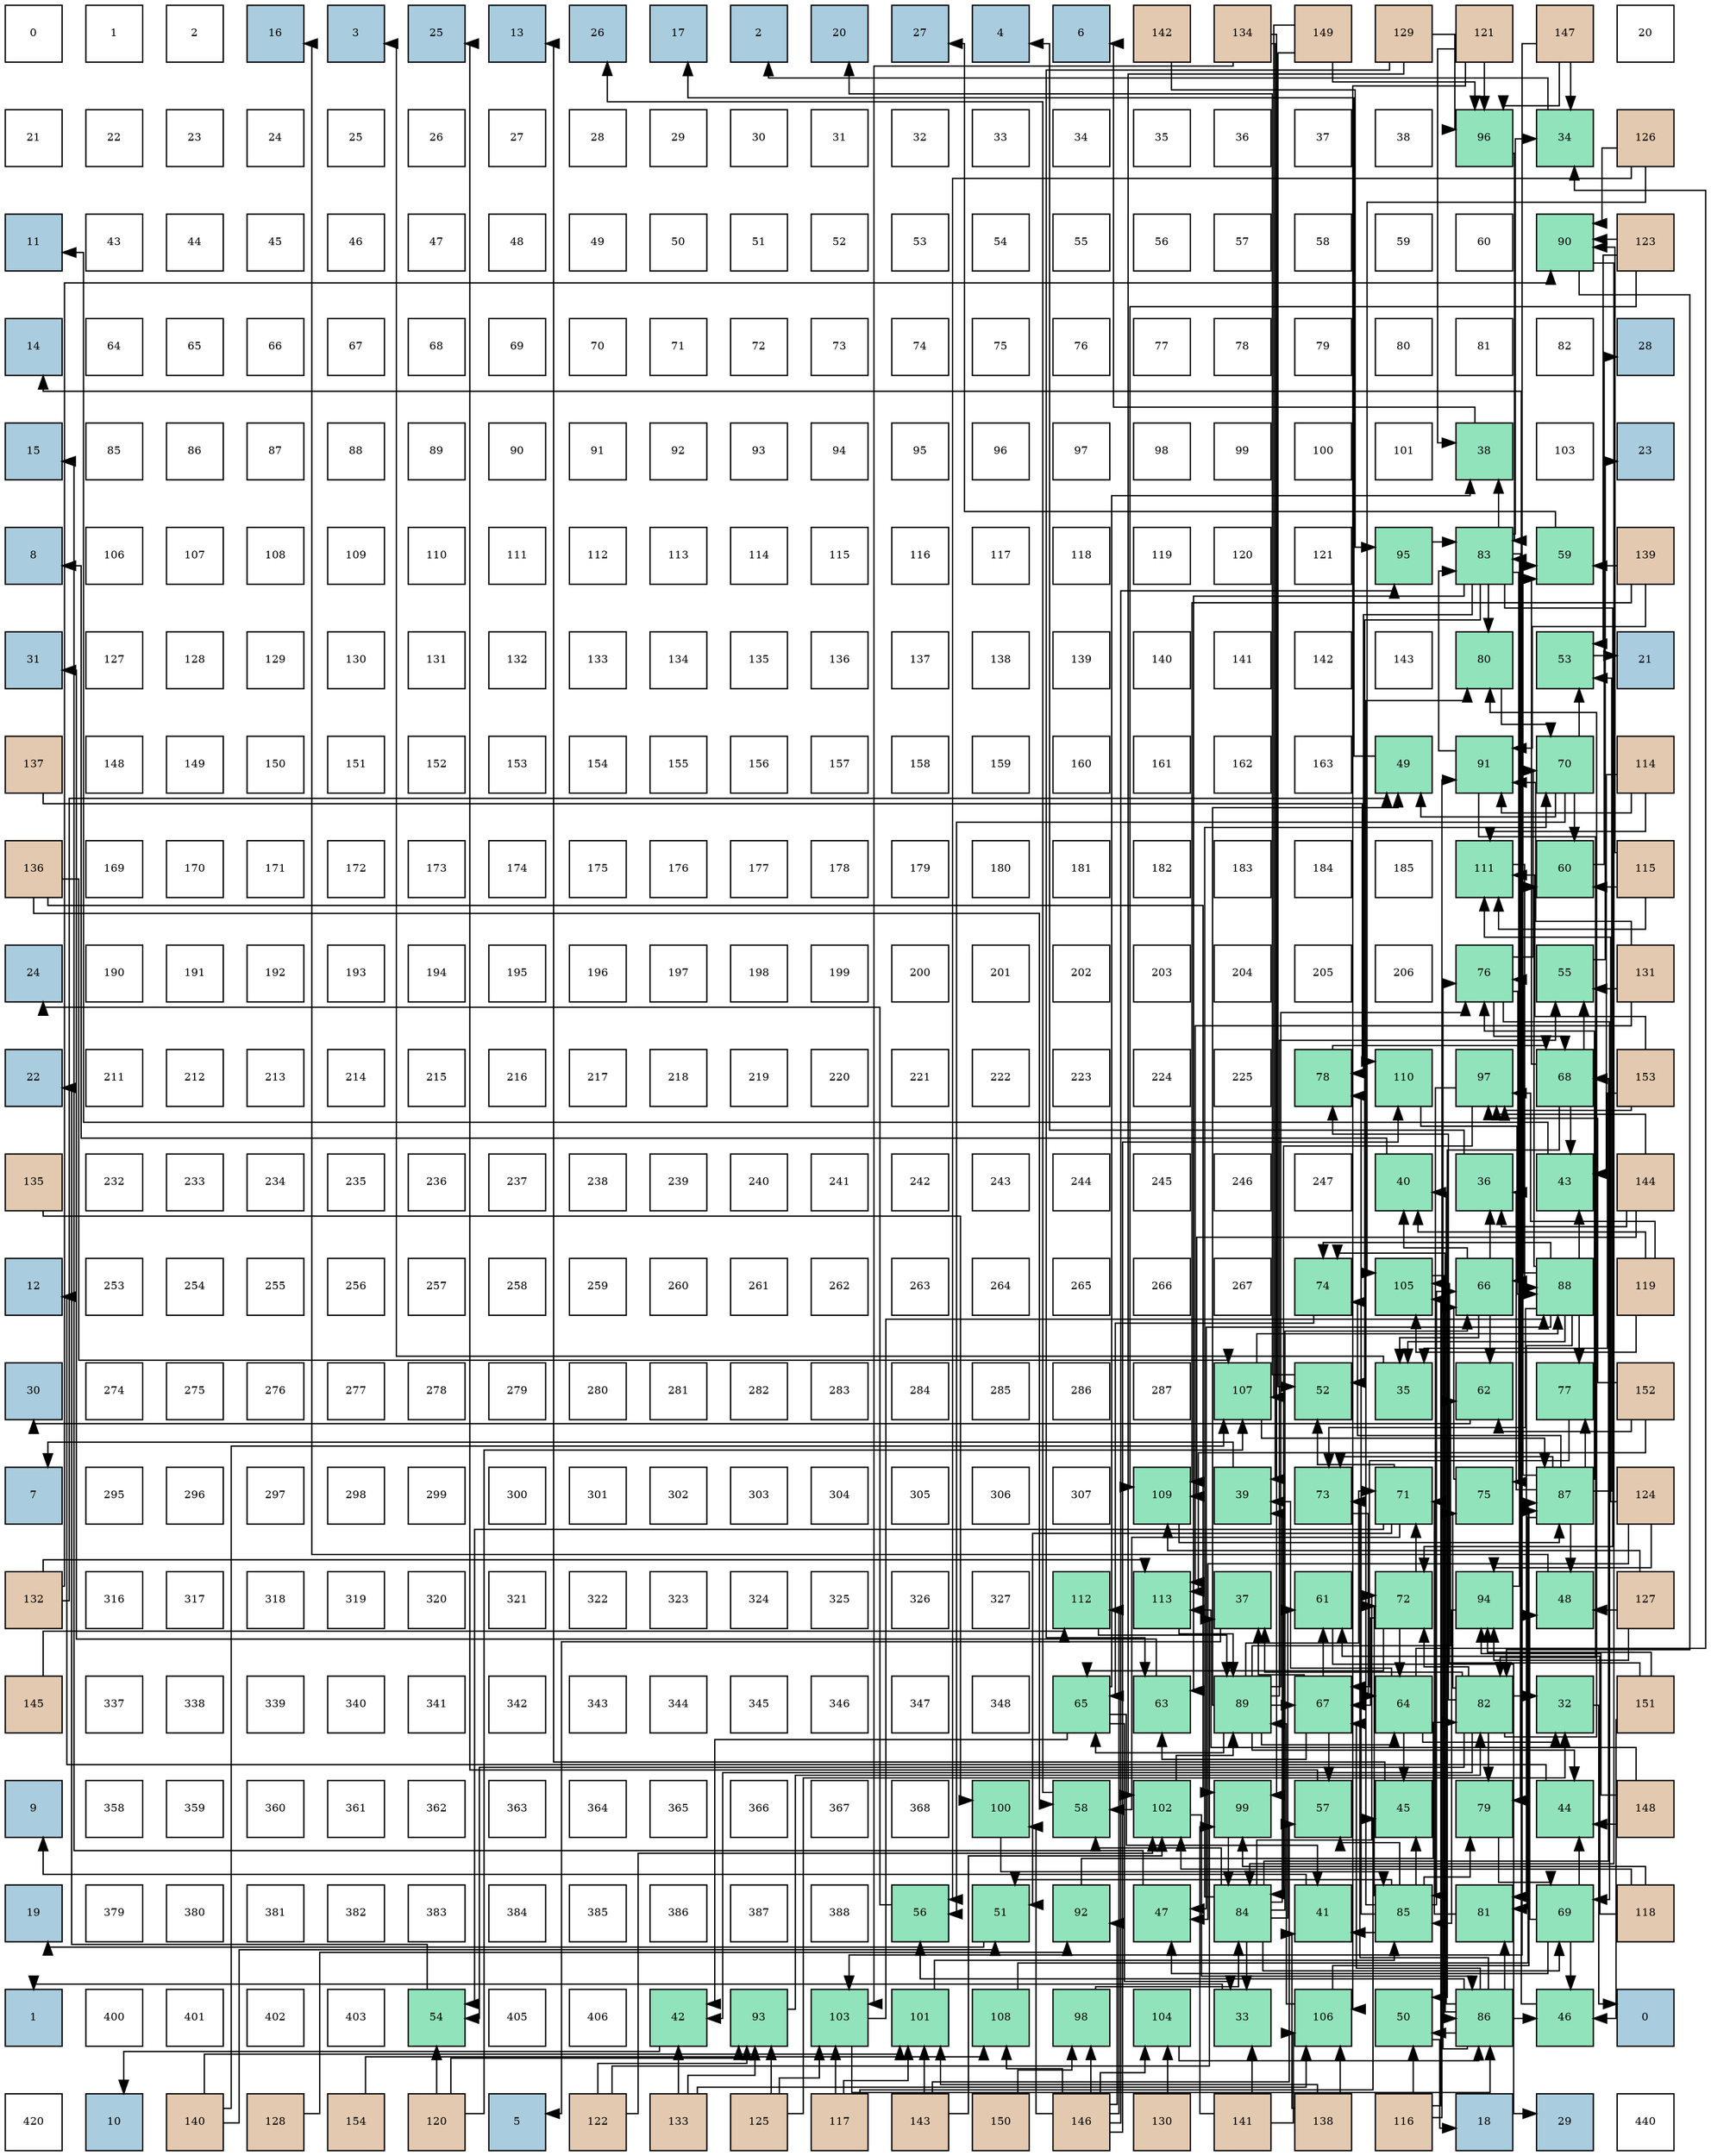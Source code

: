 digraph layout{
 rankdir=TB;
 splines=ortho;
 node [style=filled shape=square fixedsize=true width=0.6];
0[label="0", fontsize=8, fillcolor="#ffffff"];
1[label="1", fontsize=8, fillcolor="#ffffff"];
2[label="2", fontsize=8, fillcolor="#ffffff"];
3[label="16", fontsize=8, fillcolor="#a9ccde"];
4[label="3", fontsize=8, fillcolor="#a9ccde"];
5[label="25", fontsize=8, fillcolor="#a9ccde"];
6[label="13", fontsize=8, fillcolor="#a9ccde"];
7[label="26", fontsize=8, fillcolor="#a9ccde"];
8[label="17", fontsize=8, fillcolor="#a9ccde"];
9[label="2", fontsize=8, fillcolor="#a9ccde"];
10[label="20", fontsize=8, fillcolor="#a9ccde"];
11[label="27", fontsize=8, fillcolor="#a9ccde"];
12[label="4", fontsize=8, fillcolor="#a9ccde"];
13[label="6", fontsize=8, fillcolor="#a9ccde"];
14[label="142", fontsize=8, fillcolor="#e3c9af"];
15[label="134", fontsize=8, fillcolor="#e3c9af"];
16[label="149", fontsize=8, fillcolor="#e3c9af"];
17[label="129", fontsize=8, fillcolor="#e3c9af"];
18[label="121", fontsize=8, fillcolor="#e3c9af"];
19[label="147", fontsize=8, fillcolor="#e3c9af"];
20[label="20", fontsize=8, fillcolor="#ffffff"];
21[label="21", fontsize=8, fillcolor="#ffffff"];
22[label="22", fontsize=8, fillcolor="#ffffff"];
23[label="23", fontsize=8, fillcolor="#ffffff"];
24[label="24", fontsize=8, fillcolor="#ffffff"];
25[label="25", fontsize=8, fillcolor="#ffffff"];
26[label="26", fontsize=8, fillcolor="#ffffff"];
27[label="27", fontsize=8, fillcolor="#ffffff"];
28[label="28", fontsize=8, fillcolor="#ffffff"];
29[label="29", fontsize=8, fillcolor="#ffffff"];
30[label="30", fontsize=8, fillcolor="#ffffff"];
31[label="31", fontsize=8, fillcolor="#ffffff"];
32[label="32", fontsize=8, fillcolor="#ffffff"];
33[label="33", fontsize=8, fillcolor="#ffffff"];
34[label="34", fontsize=8, fillcolor="#ffffff"];
35[label="35", fontsize=8, fillcolor="#ffffff"];
36[label="36", fontsize=8, fillcolor="#ffffff"];
37[label="37", fontsize=8, fillcolor="#ffffff"];
38[label="38", fontsize=8, fillcolor="#ffffff"];
39[label="96", fontsize=8, fillcolor="#91e3bb"];
40[label="34", fontsize=8, fillcolor="#91e3bb"];
41[label="126", fontsize=8, fillcolor="#e3c9af"];
42[label="11", fontsize=8, fillcolor="#a9ccde"];
43[label="43", fontsize=8, fillcolor="#ffffff"];
44[label="44", fontsize=8, fillcolor="#ffffff"];
45[label="45", fontsize=8, fillcolor="#ffffff"];
46[label="46", fontsize=8, fillcolor="#ffffff"];
47[label="47", fontsize=8, fillcolor="#ffffff"];
48[label="48", fontsize=8, fillcolor="#ffffff"];
49[label="49", fontsize=8, fillcolor="#ffffff"];
50[label="50", fontsize=8, fillcolor="#ffffff"];
51[label="51", fontsize=8, fillcolor="#ffffff"];
52[label="52", fontsize=8, fillcolor="#ffffff"];
53[label="53", fontsize=8, fillcolor="#ffffff"];
54[label="54", fontsize=8, fillcolor="#ffffff"];
55[label="55", fontsize=8, fillcolor="#ffffff"];
56[label="56", fontsize=8, fillcolor="#ffffff"];
57[label="57", fontsize=8, fillcolor="#ffffff"];
58[label="58", fontsize=8, fillcolor="#ffffff"];
59[label="59", fontsize=8, fillcolor="#ffffff"];
60[label="60", fontsize=8, fillcolor="#ffffff"];
61[label="90", fontsize=8, fillcolor="#91e3bb"];
62[label="123", fontsize=8, fillcolor="#e3c9af"];
63[label="14", fontsize=8, fillcolor="#a9ccde"];
64[label="64", fontsize=8, fillcolor="#ffffff"];
65[label="65", fontsize=8, fillcolor="#ffffff"];
66[label="66", fontsize=8, fillcolor="#ffffff"];
67[label="67", fontsize=8, fillcolor="#ffffff"];
68[label="68", fontsize=8, fillcolor="#ffffff"];
69[label="69", fontsize=8, fillcolor="#ffffff"];
70[label="70", fontsize=8, fillcolor="#ffffff"];
71[label="71", fontsize=8, fillcolor="#ffffff"];
72[label="72", fontsize=8, fillcolor="#ffffff"];
73[label="73", fontsize=8, fillcolor="#ffffff"];
74[label="74", fontsize=8, fillcolor="#ffffff"];
75[label="75", fontsize=8, fillcolor="#ffffff"];
76[label="76", fontsize=8, fillcolor="#ffffff"];
77[label="77", fontsize=8, fillcolor="#ffffff"];
78[label="78", fontsize=8, fillcolor="#ffffff"];
79[label="79", fontsize=8, fillcolor="#ffffff"];
80[label="80", fontsize=8, fillcolor="#ffffff"];
81[label="81", fontsize=8, fillcolor="#ffffff"];
82[label="82", fontsize=8, fillcolor="#ffffff"];
83[label="28", fontsize=8, fillcolor="#a9ccde"];
84[label="15", fontsize=8, fillcolor="#a9ccde"];
85[label="85", fontsize=8, fillcolor="#ffffff"];
86[label="86", fontsize=8, fillcolor="#ffffff"];
87[label="87", fontsize=8, fillcolor="#ffffff"];
88[label="88", fontsize=8, fillcolor="#ffffff"];
89[label="89", fontsize=8, fillcolor="#ffffff"];
90[label="90", fontsize=8, fillcolor="#ffffff"];
91[label="91", fontsize=8, fillcolor="#ffffff"];
92[label="92", fontsize=8, fillcolor="#ffffff"];
93[label="93", fontsize=8, fillcolor="#ffffff"];
94[label="94", fontsize=8, fillcolor="#ffffff"];
95[label="95", fontsize=8, fillcolor="#ffffff"];
96[label="96", fontsize=8, fillcolor="#ffffff"];
97[label="97", fontsize=8, fillcolor="#ffffff"];
98[label="98", fontsize=8, fillcolor="#ffffff"];
99[label="99", fontsize=8, fillcolor="#ffffff"];
100[label="100", fontsize=8, fillcolor="#ffffff"];
101[label="101", fontsize=8, fillcolor="#ffffff"];
102[label="38", fontsize=8, fillcolor="#91e3bb"];
103[label="103", fontsize=8, fillcolor="#ffffff"];
104[label="23", fontsize=8, fillcolor="#a9ccde"];
105[label="8", fontsize=8, fillcolor="#a9ccde"];
106[label="106", fontsize=8, fillcolor="#ffffff"];
107[label="107", fontsize=8, fillcolor="#ffffff"];
108[label="108", fontsize=8, fillcolor="#ffffff"];
109[label="109", fontsize=8, fillcolor="#ffffff"];
110[label="110", fontsize=8, fillcolor="#ffffff"];
111[label="111", fontsize=8, fillcolor="#ffffff"];
112[label="112", fontsize=8, fillcolor="#ffffff"];
113[label="113", fontsize=8, fillcolor="#ffffff"];
114[label="114", fontsize=8, fillcolor="#ffffff"];
115[label="115", fontsize=8, fillcolor="#ffffff"];
116[label="116", fontsize=8, fillcolor="#ffffff"];
117[label="117", fontsize=8, fillcolor="#ffffff"];
118[label="118", fontsize=8, fillcolor="#ffffff"];
119[label="119", fontsize=8, fillcolor="#ffffff"];
120[label="120", fontsize=8, fillcolor="#ffffff"];
121[label="121", fontsize=8, fillcolor="#ffffff"];
122[label="95", fontsize=8, fillcolor="#91e3bb"];
123[label="83", fontsize=8, fillcolor="#91e3bb"];
124[label="59", fontsize=8, fillcolor="#91e3bb"];
125[label="139", fontsize=8, fillcolor="#e3c9af"];
126[label="31", fontsize=8, fillcolor="#a9ccde"];
127[label="127", fontsize=8, fillcolor="#ffffff"];
128[label="128", fontsize=8, fillcolor="#ffffff"];
129[label="129", fontsize=8, fillcolor="#ffffff"];
130[label="130", fontsize=8, fillcolor="#ffffff"];
131[label="131", fontsize=8, fillcolor="#ffffff"];
132[label="132", fontsize=8, fillcolor="#ffffff"];
133[label="133", fontsize=8, fillcolor="#ffffff"];
134[label="134", fontsize=8, fillcolor="#ffffff"];
135[label="135", fontsize=8, fillcolor="#ffffff"];
136[label="136", fontsize=8, fillcolor="#ffffff"];
137[label="137", fontsize=8, fillcolor="#ffffff"];
138[label="138", fontsize=8, fillcolor="#ffffff"];
139[label="139", fontsize=8, fillcolor="#ffffff"];
140[label="140", fontsize=8, fillcolor="#ffffff"];
141[label="141", fontsize=8, fillcolor="#ffffff"];
142[label="142", fontsize=8, fillcolor="#ffffff"];
143[label="143", fontsize=8, fillcolor="#ffffff"];
144[label="80", fontsize=8, fillcolor="#91e3bb"];
145[label="53", fontsize=8, fillcolor="#91e3bb"];
146[label="21", fontsize=8, fillcolor="#a9ccde"];
147[label="137", fontsize=8, fillcolor="#e3c9af"];
148[label="148", fontsize=8, fillcolor="#ffffff"];
149[label="149", fontsize=8, fillcolor="#ffffff"];
150[label="150", fontsize=8, fillcolor="#ffffff"];
151[label="151", fontsize=8, fillcolor="#ffffff"];
152[label="152", fontsize=8, fillcolor="#ffffff"];
153[label="153", fontsize=8, fillcolor="#ffffff"];
154[label="154", fontsize=8, fillcolor="#ffffff"];
155[label="155", fontsize=8, fillcolor="#ffffff"];
156[label="156", fontsize=8, fillcolor="#ffffff"];
157[label="157", fontsize=8, fillcolor="#ffffff"];
158[label="158", fontsize=8, fillcolor="#ffffff"];
159[label="159", fontsize=8, fillcolor="#ffffff"];
160[label="160", fontsize=8, fillcolor="#ffffff"];
161[label="161", fontsize=8, fillcolor="#ffffff"];
162[label="162", fontsize=8, fillcolor="#ffffff"];
163[label="163", fontsize=8, fillcolor="#ffffff"];
164[label="49", fontsize=8, fillcolor="#91e3bb"];
165[label="91", fontsize=8, fillcolor="#91e3bb"];
166[label="70", fontsize=8, fillcolor="#91e3bb"];
167[label="114", fontsize=8, fillcolor="#e3c9af"];
168[label="136", fontsize=8, fillcolor="#e3c9af"];
169[label="169", fontsize=8, fillcolor="#ffffff"];
170[label="170", fontsize=8, fillcolor="#ffffff"];
171[label="171", fontsize=8, fillcolor="#ffffff"];
172[label="172", fontsize=8, fillcolor="#ffffff"];
173[label="173", fontsize=8, fillcolor="#ffffff"];
174[label="174", fontsize=8, fillcolor="#ffffff"];
175[label="175", fontsize=8, fillcolor="#ffffff"];
176[label="176", fontsize=8, fillcolor="#ffffff"];
177[label="177", fontsize=8, fillcolor="#ffffff"];
178[label="178", fontsize=8, fillcolor="#ffffff"];
179[label="179", fontsize=8, fillcolor="#ffffff"];
180[label="180", fontsize=8, fillcolor="#ffffff"];
181[label="181", fontsize=8, fillcolor="#ffffff"];
182[label="182", fontsize=8, fillcolor="#ffffff"];
183[label="183", fontsize=8, fillcolor="#ffffff"];
184[label="184", fontsize=8, fillcolor="#ffffff"];
185[label="185", fontsize=8, fillcolor="#ffffff"];
186[label="111", fontsize=8, fillcolor="#91e3bb"];
187[label="60", fontsize=8, fillcolor="#91e3bb"];
188[label="115", fontsize=8, fillcolor="#e3c9af"];
189[label="24", fontsize=8, fillcolor="#a9ccde"];
190[label="190", fontsize=8, fillcolor="#ffffff"];
191[label="191", fontsize=8, fillcolor="#ffffff"];
192[label="192", fontsize=8, fillcolor="#ffffff"];
193[label="193", fontsize=8, fillcolor="#ffffff"];
194[label="194", fontsize=8, fillcolor="#ffffff"];
195[label="195", fontsize=8, fillcolor="#ffffff"];
196[label="196", fontsize=8, fillcolor="#ffffff"];
197[label="197", fontsize=8, fillcolor="#ffffff"];
198[label="198", fontsize=8, fillcolor="#ffffff"];
199[label="199", fontsize=8, fillcolor="#ffffff"];
200[label="200", fontsize=8, fillcolor="#ffffff"];
201[label="201", fontsize=8, fillcolor="#ffffff"];
202[label="202", fontsize=8, fillcolor="#ffffff"];
203[label="203", fontsize=8, fillcolor="#ffffff"];
204[label="204", fontsize=8, fillcolor="#ffffff"];
205[label="205", fontsize=8, fillcolor="#ffffff"];
206[label="206", fontsize=8, fillcolor="#ffffff"];
207[label="76", fontsize=8, fillcolor="#91e3bb"];
208[label="55", fontsize=8, fillcolor="#91e3bb"];
209[label="131", fontsize=8, fillcolor="#e3c9af"];
210[label="22", fontsize=8, fillcolor="#a9ccde"];
211[label="211", fontsize=8, fillcolor="#ffffff"];
212[label="212", fontsize=8, fillcolor="#ffffff"];
213[label="213", fontsize=8, fillcolor="#ffffff"];
214[label="214", fontsize=8, fillcolor="#ffffff"];
215[label="215", fontsize=8, fillcolor="#ffffff"];
216[label="216", fontsize=8, fillcolor="#ffffff"];
217[label="217", fontsize=8, fillcolor="#ffffff"];
218[label="218", fontsize=8, fillcolor="#ffffff"];
219[label="219", fontsize=8, fillcolor="#ffffff"];
220[label="220", fontsize=8, fillcolor="#ffffff"];
221[label="221", fontsize=8, fillcolor="#ffffff"];
222[label="222", fontsize=8, fillcolor="#ffffff"];
223[label="223", fontsize=8, fillcolor="#ffffff"];
224[label="224", fontsize=8, fillcolor="#ffffff"];
225[label="225", fontsize=8, fillcolor="#ffffff"];
226[label="78", fontsize=8, fillcolor="#91e3bb"];
227[label="110", fontsize=8, fillcolor="#91e3bb"];
228[label="97", fontsize=8, fillcolor="#91e3bb"];
229[label="68", fontsize=8, fillcolor="#91e3bb"];
230[label="153", fontsize=8, fillcolor="#e3c9af"];
231[label="135", fontsize=8, fillcolor="#e3c9af"];
232[label="232", fontsize=8, fillcolor="#ffffff"];
233[label="233", fontsize=8, fillcolor="#ffffff"];
234[label="234", fontsize=8, fillcolor="#ffffff"];
235[label="235", fontsize=8, fillcolor="#ffffff"];
236[label="236", fontsize=8, fillcolor="#ffffff"];
237[label="237", fontsize=8, fillcolor="#ffffff"];
238[label="238", fontsize=8, fillcolor="#ffffff"];
239[label="239", fontsize=8, fillcolor="#ffffff"];
240[label="240", fontsize=8, fillcolor="#ffffff"];
241[label="241", fontsize=8, fillcolor="#ffffff"];
242[label="242", fontsize=8, fillcolor="#ffffff"];
243[label="243", fontsize=8, fillcolor="#ffffff"];
244[label="244", fontsize=8, fillcolor="#ffffff"];
245[label="245", fontsize=8, fillcolor="#ffffff"];
246[label="246", fontsize=8, fillcolor="#ffffff"];
247[label="247", fontsize=8, fillcolor="#ffffff"];
248[label="40", fontsize=8, fillcolor="#91e3bb"];
249[label="36", fontsize=8, fillcolor="#91e3bb"];
250[label="43", fontsize=8, fillcolor="#91e3bb"];
251[label="144", fontsize=8, fillcolor="#e3c9af"];
252[label="12", fontsize=8, fillcolor="#a9ccde"];
253[label="253", fontsize=8, fillcolor="#ffffff"];
254[label="254", fontsize=8, fillcolor="#ffffff"];
255[label="255", fontsize=8, fillcolor="#ffffff"];
256[label="256", fontsize=8, fillcolor="#ffffff"];
257[label="257", fontsize=8, fillcolor="#ffffff"];
258[label="258", fontsize=8, fillcolor="#ffffff"];
259[label="259", fontsize=8, fillcolor="#ffffff"];
260[label="260", fontsize=8, fillcolor="#ffffff"];
261[label="261", fontsize=8, fillcolor="#ffffff"];
262[label="262", fontsize=8, fillcolor="#ffffff"];
263[label="263", fontsize=8, fillcolor="#ffffff"];
264[label="264", fontsize=8, fillcolor="#ffffff"];
265[label="265", fontsize=8, fillcolor="#ffffff"];
266[label="266", fontsize=8, fillcolor="#ffffff"];
267[label="267", fontsize=8, fillcolor="#ffffff"];
268[label="74", fontsize=8, fillcolor="#91e3bb"];
269[label="105", fontsize=8, fillcolor="#91e3bb"];
270[label="66", fontsize=8, fillcolor="#91e3bb"];
271[label="88", fontsize=8, fillcolor="#91e3bb"];
272[label="119", fontsize=8, fillcolor="#e3c9af"];
273[label="30", fontsize=8, fillcolor="#a9ccde"];
274[label="274", fontsize=8, fillcolor="#ffffff"];
275[label="275", fontsize=8, fillcolor="#ffffff"];
276[label="276", fontsize=8, fillcolor="#ffffff"];
277[label="277", fontsize=8, fillcolor="#ffffff"];
278[label="278", fontsize=8, fillcolor="#ffffff"];
279[label="279", fontsize=8, fillcolor="#ffffff"];
280[label="280", fontsize=8, fillcolor="#ffffff"];
281[label="281", fontsize=8, fillcolor="#ffffff"];
282[label="282", fontsize=8, fillcolor="#ffffff"];
283[label="283", fontsize=8, fillcolor="#ffffff"];
284[label="284", fontsize=8, fillcolor="#ffffff"];
285[label="285", fontsize=8, fillcolor="#ffffff"];
286[label="286", fontsize=8, fillcolor="#ffffff"];
287[label="287", fontsize=8, fillcolor="#ffffff"];
288[label="107", fontsize=8, fillcolor="#91e3bb"];
289[label="52", fontsize=8, fillcolor="#91e3bb"];
290[label="35", fontsize=8, fillcolor="#91e3bb"];
291[label="62", fontsize=8, fillcolor="#91e3bb"];
292[label="77", fontsize=8, fillcolor="#91e3bb"];
293[label="152", fontsize=8, fillcolor="#e3c9af"];
294[label="7", fontsize=8, fillcolor="#a9ccde"];
295[label="295", fontsize=8, fillcolor="#ffffff"];
296[label="296", fontsize=8, fillcolor="#ffffff"];
297[label="297", fontsize=8, fillcolor="#ffffff"];
298[label="298", fontsize=8, fillcolor="#ffffff"];
299[label="299", fontsize=8, fillcolor="#ffffff"];
300[label="300", fontsize=8, fillcolor="#ffffff"];
301[label="301", fontsize=8, fillcolor="#ffffff"];
302[label="302", fontsize=8, fillcolor="#ffffff"];
303[label="303", fontsize=8, fillcolor="#ffffff"];
304[label="304", fontsize=8, fillcolor="#ffffff"];
305[label="305", fontsize=8, fillcolor="#ffffff"];
306[label="306", fontsize=8, fillcolor="#ffffff"];
307[label="307", fontsize=8, fillcolor="#ffffff"];
308[label="109", fontsize=8, fillcolor="#91e3bb"];
309[label="39", fontsize=8, fillcolor="#91e3bb"];
310[label="73", fontsize=8, fillcolor="#91e3bb"];
311[label="71", fontsize=8, fillcolor="#91e3bb"];
312[label="75", fontsize=8, fillcolor="#91e3bb"];
313[label="87", fontsize=8, fillcolor="#91e3bb"];
314[label="124", fontsize=8, fillcolor="#e3c9af"];
315[label="132", fontsize=8, fillcolor="#e3c9af"];
316[label="316", fontsize=8, fillcolor="#ffffff"];
317[label="317", fontsize=8, fillcolor="#ffffff"];
318[label="318", fontsize=8, fillcolor="#ffffff"];
319[label="319", fontsize=8, fillcolor="#ffffff"];
320[label="320", fontsize=8, fillcolor="#ffffff"];
321[label="321", fontsize=8, fillcolor="#ffffff"];
322[label="322", fontsize=8, fillcolor="#ffffff"];
323[label="323", fontsize=8, fillcolor="#ffffff"];
324[label="324", fontsize=8, fillcolor="#ffffff"];
325[label="325", fontsize=8, fillcolor="#ffffff"];
326[label="326", fontsize=8, fillcolor="#ffffff"];
327[label="327", fontsize=8, fillcolor="#ffffff"];
328[label="112", fontsize=8, fillcolor="#91e3bb"];
329[label="113", fontsize=8, fillcolor="#91e3bb"];
330[label="37", fontsize=8, fillcolor="#91e3bb"];
331[label="61", fontsize=8, fillcolor="#91e3bb"];
332[label="72", fontsize=8, fillcolor="#91e3bb"];
333[label="94", fontsize=8, fillcolor="#91e3bb"];
334[label="48", fontsize=8, fillcolor="#91e3bb"];
335[label="127", fontsize=8, fillcolor="#e3c9af"];
336[label="145", fontsize=8, fillcolor="#e3c9af"];
337[label="337", fontsize=8, fillcolor="#ffffff"];
338[label="338", fontsize=8, fillcolor="#ffffff"];
339[label="339", fontsize=8, fillcolor="#ffffff"];
340[label="340", fontsize=8, fillcolor="#ffffff"];
341[label="341", fontsize=8, fillcolor="#ffffff"];
342[label="342", fontsize=8, fillcolor="#ffffff"];
343[label="343", fontsize=8, fillcolor="#ffffff"];
344[label="344", fontsize=8, fillcolor="#ffffff"];
345[label="345", fontsize=8, fillcolor="#ffffff"];
346[label="346", fontsize=8, fillcolor="#ffffff"];
347[label="347", fontsize=8, fillcolor="#ffffff"];
348[label="348", fontsize=8, fillcolor="#ffffff"];
349[label="65", fontsize=8, fillcolor="#91e3bb"];
350[label="63", fontsize=8, fillcolor="#91e3bb"];
351[label="89", fontsize=8, fillcolor="#91e3bb"];
352[label="67", fontsize=8, fillcolor="#91e3bb"];
353[label="64", fontsize=8, fillcolor="#91e3bb"];
354[label="82", fontsize=8, fillcolor="#91e3bb"];
355[label="32", fontsize=8, fillcolor="#91e3bb"];
356[label="151", fontsize=8, fillcolor="#e3c9af"];
357[label="9", fontsize=8, fillcolor="#a9ccde"];
358[label="358", fontsize=8, fillcolor="#ffffff"];
359[label="359", fontsize=8, fillcolor="#ffffff"];
360[label="360", fontsize=8, fillcolor="#ffffff"];
361[label="361", fontsize=8, fillcolor="#ffffff"];
362[label="362", fontsize=8, fillcolor="#ffffff"];
363[label="363", fontsize=8, fillcolor="#ffffff"];
364[label="364", fontsize=8, fillcolor="#ffffff"];
365[label="365", fontsize=8, fillcolor="#ffffff"];
366[label="366", fontsize=8, fillcolor="#ffffff"];
367[label="367", fontsize=8, fillcolor="#ffffff"];
368[label="368", fontsize=8, fillcolor="#ffffff"];
369[label="100", fontsize=8, fillcolor="#91e3bb"];
370[label="58", fontsize=8, fillcolor="#91e3bb"];
371[label="102", fontsize=8, fillcolor="#91e3bb"];
372[label="99", fontsize=8, fillcolor="#91e3bb"];
373[label="57", fontsize=8, fillcolor="#91e3bb"];
374[label="45", fontsize=8, fillcolor="#91e3bb"];
375[label="79", fontsize=8, fillcolor="#91e3bb"];
376[label="44", fontsize=8, fillcolor="#91e3bb"];
377[label="148", fontsize=8, fillcolor="#e3c9af"];
378[label="19", fontsize=8, fillcolor="#a9ccde"];
379[label="379", fontsize=8, fillcolor="#ffffff"];
380[label="380", fontsize=8, fillcolor="#ffffff"];
381[label="381", fontsize=8, fillcolor="#ffffff"];
382[label="382", fontsize=8, fillcolor="#ffffff"];
383[label="383", fontsize=8, fillcolor="#ffffff"];
384[label="384", fontsize=8, fillcolor="#ffffff"];
385[label="385", fontsize=8, fillcolor="#ffffff"];
386[label="386", fontsize=8, fillcolor="#ffffff"];
387[label="387", fontsize=8, fillcolor="#ffffff"];
388[label="388", fontsize=8, fillcolor="#ffffff"];
389[label="56", fontsize=8, fillcolor="#91e3bb"];
390[label="51", fontsize=8, fillcolor="#91e3bb"];
391[label="92", fontsize=8, fillcolor="#91e3bb"];
392[label="47", fontsize=8, fillcolor="#91e3bb"];
393[label="84", fontsize=8, fillcolor="#91e3bb"];
394[label="41", fontsize=8, fillcolor="#91e3bb"];
395[label="85", fontsize=8, fillcolor="#91e3bb"];
396[label="81", fontsize=8, fillcolor="#91e3bb"];
397[label="69", fontsize=8, fillcolor="#91e3bb"];
398[label="118", fontsize=8, fillcolor="#e3c9af"];
399[label="1", fontsize=8, fillcolor="#a9ccde"];
400[label="400", fontsize=8, fillcolor="#ffffff"];
401[label="401", fontsize=8, fillcolor="#ffffff"];
402[label="402", fontsize=8, fillcolor="#ffffff"];
403[label="403", fontsize=8, fillcolor="#ffffff"];
404[label="54", fontsize=8, fillcolor="#91e3bb"];
405[label="405", fontsize=8, fillcolor="#ffffff"];
406[label="406", fontsize=8, fillcolor="#ffffff"];
407[label="42", fontsize=8, fillcolor="#91e3bb"];
408[label="93", fontsize=8, fillcolor="#91e3bb"];
409[label="103", fontsize=8, fillcolor="#91e3bb"];
410[label="101", fontsize=8, fillcolor="#91e3bb"];
411[label="108", fontsize=8, fillcolor="#91e3bb"];
412[label="98", fontsize=8, fillcolor="#91e3bb"];
413[label="104", fontsize=8, fillcolor="#91e3bb"];
414[label="33", fontsize=8, fillcolor="#91e3bb"];
415[label="106", fontsize=8, fillcolor="#91e3bb"];
416[label="50", fontsize=8, fillcolor="#91e3bb"];
417[label="86", fontsize=8, fillcolor="#91e3bb"];
418[label="46", fontsize=8, fillcolor="#91e3bb"];
419[label="0", fontsize=8, fillcolor="#a9ccde"];
420[label="420", fontsize=8, fillcolor="#ffffff"];
421[label="10", fontsize=8, fillcolor="#a9ccde"];
422[label="140", fontsize=8, fillcolor="#e3c9af"];
423[label="128", fontsize=8, fillcolor="#e3c9af"];
424[label="154", fontsize=8, fillcolor="#e3c9af"];
425[label="120", fontsize=8, fillcolor="#e3c9af"];
426[label="5", fontsize=8, fillcolor="#a9ccde"];
427[label="122", fontsize=8, fillcolor="#e3c9af"];
428[label="133", fontsize=8, fillcolor="#e3c9af"];
429[label="125", fontsize=8, fillcolor="#e3c9af"];
430[label="117", fontsize=8, fillcolor="#e3c9af"];
431[label="143", fontsize=8, fillcolor="#e3c9af"];
432[label="150", fontsize=8, fillcolor="#e3c9af"];
433[label="146", fontsize=8, fillcolor="#e3c9af"];
434[label="130", fontsize=8, fillcolor="#e3c9af"];
435[label="141", fontsize=8, fillcolor="#e3c9af"];
436[label="138", fontsize=8, fillcolor="#e3c9af"];
437[label="116", fontsize=8, fillcolor="#e3c9af"];
438[label="18", fontsize=8, fillcolor="#a9ccde"];
439[label="29", fontsize=8, fillcolor="#a9ccde"];
440[label="440", fontsize=8, fillcolor="#ffffff"];
edge [constraint=false, style=vis];355 -> 419;
414 -> 399;
40 -> 9;
290 -> 4;
249 -> 12;
330 -> 426;
102 -> 13;
309 -> 294;
248 -> 105;
394 -> 357;
407 -> 421;
250 -> 42;
376 -> 252;
374 -> 6;
418 -> 63;
392 -> 84;
334 -> 3;
164 -> 8;
416 -> 438;
390 -> 378;
289 -> 10;
145 -> 146;
404 -> 210;
208 -> 104;
389 -> 189;
373 -> 5;
370 -> 7;
124 -> 11;
187 -> 83;
331 -> 439;
291 -> 273;
350 -> 126;
353 -> 355;
353 -> 40;
353 -> 309;
353 -> 374;
349 -> 414;
349 -> 102;
349 -> 394;
349 -> 407;
270 -> 290;
270 -> 249;
270 -> 248;
270 -> 291;
352 -> 330;
352 -> 373;
352 -> 331;
352 -> 350;
229 -> 250;
229 -> 416;
229 -> 208;
229 -> 124;
397 -> 376;
397 -> 418;
397 -> 392;
397 -> 334;
166 -> 164;
166 -> 145;
166 -> 389;
166 -> 187;
311 -> 390;
311 -> 289;
311 -> 404;
311 -> 370;
332 -> 353;
332 -> 349;
332 -> 352;
332 -> 311;
310 -> 353;
268 -> 349;
312 -> 270;
207 -> 270;
207 -> 229;
207 -> 397;
207 -> 166;
292 -> 352;
226 -> 229;
375 -> 397;
144 -> 166;
396 -> 311;
354 -> 355;
354 -> 330;
354 -> 407;
354 -> 404;
354 -> 332;
354 -> 312;
354 -> 226;
354 -> 375;
354 -> 144;
123 -> 40;
123 -> 102;
123 -> 289;
123 -> 350;
123 -> 332;
123 -> 312;
123 -> 226;
123 -> 375;
123 -> 144;
393 -> 414;
393 -> 309;
393 -> 370;
393 -> 331;
393 -> 270;
393 -> 229;
393 -> 397;
393 -> 166;
393 -> 332;
395 -> 394;
395 -> 374;
395 -> 390;
395 -> 373;
395 -> 270;
395 -> 332;
395 -> 226;
395 -> 375;
395 -> 144;
417 -> 248;
417 -> 418;
417 -> 416;
417 -> 389;
417 -> 352;
417 -> 310;
417 -> 268;
417 -> 207;
417 -> 396;
313 -> 249;
313 -> 334;
313 -> 145;
313 -> 124;
313 -> 310;
313 -> 268;
313 -> 207;
313 -> 292;
313 -> 396;
271 -> 290;
271 -> 250;
271 -> 392;
271 -> 187;
271 -> 310;
271 -> 268;
271 -> 207;
271 -> 292;
271 -> 396;
351 -> 376;
351 -> 164;
351 -> 208;
351 -> 291;
351 -> 353;
351 -> 349;
351 -> 352;
351 -> 311;
351 -> 207;
61 -> 354;
61 -> 393;
165 -> 354;
165 -> 123;
391 -> 354;
408 -> 354;
333 -> 123;
333 -> 395;
122 -> 123;
39 -> 123;
228 -> 393;
228 -> 395;
412 -> 393;
372 -> 393;
369 -> 395;
410 -> 395;
371 -> 417;
371 -> 351;
409 -> 417;
409 -> 271;
413 -> 417;
269 -> 417;
415 -> 313;
415 -> 351;
288 -> 313;
288 -> 271;
411 -> 313;
308 -> 313;
227 -> 271;
186 -> 271;
328 -> 351;
329 -> 351;
167 -> 250;
167 -> 165;
167 -> 186;
188 -> 187;
188 -> 61;
188 -> 186;
437 -> 416;
437 -> 165;
437 -> 269;
430 -> 374;
430 -> 410;
430 -> 409;
398 -> 331;
398 -> 372;
398 -> 371;
272 -> 248;
272 -> 228;
272 -> 269;
425 -> 404;
425 -> 408;
425 -> 288;
18 -> 102;
18 -> 39;
18 -> 415;
427 -> 330;
427 -> 408;
427 -> 371;
62 -> 145;
62 -> 61;
62 -> 308;
314 -> 392;
314 -> 333;
314 -> 186;
429 -> 355;
429 -> 408;
429 -> 409;
41 -> 389;
41 -> 61;
41 -> 269;
335 -> 334;
335 -> 333;
335 -> 308;
423 -> 391;
17 -> 350;
17 -> 39;
17 -> 371;
434 -> 413;
209 -> 208;
209 -> 165;
209 -> 329;
315 -> 164;
315 -> 61;
315 -> 329;
428 -> 407;
428 -> 408;
428 -> 415;
15 -> 309;
15 -> 372;
15 -> 409;
231 -> 369;
168 -> 370;
168 -> 372;
168 -> 288;
147 -> 227;
436 -> 394;
436 -> 410;
436 -> 415;
125 -> 124;
125 -> 165;
125 -> 308;
422 -> 390;
422 -> 410;
422 -> 288;
435 -> 414;
435 -> 372;
435 -> 415;
14 -> 122;
431 -> 373;
431 -> 410;
431 -> 371;
251 -> 249;
251 -> 228;
251 -> 308;
336 -> 328;
433 -> 391;
433 -> 122;
433 -> 412;
433 -> 369;
433 -> 413;
433 -> 411;
433 -> 227;
433 -> 328;
19 -> 40;
19 -> 39;
19 -> 409;
377 -> 376;
377 -> 333;
377 -> 329;
16 -> 289;
16 -> 39;
16 -> 288;
432 -> 412;
356 -> 418;
356 -> 333;
356 -> 269;
293 -> 291;
293 -> 228;
293 -> 329;
230 -> 290;
230 -> 228;
230 -> 186;
424 -> 411;
edge [constraint=true, style=invis];
0 -> 21 -> 42 -> 63 -> 84 -> 105 -> 126 -> 147 -> 168 -> 189 -> 210 -> 231 -> 252 -> 273 -> 294 -> 315 -> 336 -> 357 -> 378 -> 399 -> 420;
1 -> 22 -> 43 -> 64 -> 85 -> 106 -> 127 -> 148 -> 169 -> 190 -> 211 -> 232 -> 253 -> 274 -> 295 -> 316 -> 337 -> 358 -> 379 -> 400 -> 421;
2 -> 23 -> 44 -> 65 -> 86 -> 107 -> 128 -> 149 -> 170 -> 191 -> 212 -> 233 -> 254 -> 275 -> 296 -> 317 -> 338 -> 359 -> 380 -> 401 -> 422;
3 -> 24 -> 45 -> 66 -> 87 -> 108 -> 129 -> 150 -> 171 -> 192 -> 213 -> 234 -> 255 -> 276 -> 297 -> 318 -> 339 -> 360 -> 381 -> 402 -> 423;
4 -> 25 -> 46 -> 67 -> 88 -> 109 -> 130 -> 151 -> 172 -> 193 -> 214 -> 235 -> 256 -> 277 -> 298 -> 319 -> 340 -> 361 -> 382 -> 403 -> 424;
5 -> 26 -> 47 -> 68 -> 89 -> 110 -> 131 -> 152 -> 173 -> 194 -> 215 -> 236 -> 257 -> 278 -> 299 -> 320 -> 341 -> 362 -> 383 -> 404 -> 425;
6 -> 27 -> 48 -> 69 -> 90 -> 111 -> 132 -> 153 -> 174 -> 195 -> 216 -> 237 -> 258 -> 279 -> 300 -> 321 -> 342 -> 363 -> 384 -> 405 -> 426;
7 -> 28 -> 49 -> 70 -> 91 -> 112 -> 133 -> 154 -> 175 -> 196 -> 217 -> 238 -> 259 -> 280 -> 301 -> 322 -> 343 -> 364 -> 385 -> 406 -> 427;
8 -> 29 -> 50 -> 71 -> 92 -> 113 -> 134 -> 155 -> 176 -> 197 -> 218 -> 239 -> 260 -> 281 -> 302 -> 323 -> 344 -> 365 -> 386 -> 407 -> 428;
9 -> 30 -> 51 -> 72 -> 93 -> 114 -> 135 -> 156 -> 177 -> 198 -> 219 -> 240 -> 261 -> 282 -> 303 -> 324 -> 345 -> 366 -> 387 -> 408 -> 429;
10 -> 31 -> 52 -> 73 -> 94 -> 115 -> 136 -> 157 -> 178 -> 199 -> 220 -> 241 -> 262 -> 283 -> 304 -> 325 -> 346 -> 367 -> 388 -> 409 -> 430;
11 -> 32 -> 53 -> 74 -> 95 -> 116 -> 137 -> 158 -> 179 -> 200 -> 221 -> 242 -> 263 -> 284 -> 305 -> 326 -> 347 -> 368 -> 389 -> 410 -> 431;
12 -> 33 -> 54 -> 75 -> 96 -> 117 -> 138 -> 159 -> 180 -> 201 -> 222 -> 243 -> 264 -> 285 -> 306 -> 327 -> 348 -> 369 -> 390 -> 411 -> 432;
13 -> 34 -> 55 -> 76 -> 97 -> 118 -> 139 -> 160 -> 181 -> 202 -> 223 -> 244 -> 265 -> 286 -> 307 -> 328 -> 349 -> 370 -> 391 -> 412 -> 433;
14 -> 35 -> 56 -> 77 -> 98 -> 119 -> 140 -> 161 -> 182 -> 203 -> 224 -> 245 -> 266 -> 287 -> 308 -> 329 -> 350 -> 371 -> 392 -> 413 -> 434;
15 -> 36 -> 57 -> 78 -> 99 -> 120 -> 141 -> 162 -> 183 -> 204 -> 225 -> 246 -> 267 -> 288 -> 309 -> 330 -> 351 -> 372 -> 393 -> 414 -> 435;
16 -> 37 -> 58 -> 79 -> 100 -> 121 -> 142 -> 163 -> 184 -> 205 -> 226 -> 247 -> 268 -> 289 -> 310 -> 331 -> 352 -> 373 -> 394 -> 415 -> 436;
17 -> 38 -> 59 -> 80 -> 101 -> 122 -> 143 -> 164 -> 185 -> 206 -> 227 -> 248 -> 269 -> 290 -> 311 -> 332 -> 353 -> 374 -> 395 -> 416 -> 437;
18 -> 39 -> 60 -> 81 -> 102 -> 123 -> 144 -> 165 -> 186 -> 207 -> 228 -> 249 -> 270 -> 291 -> 312 -> 333 -> 354 -> 375 -> 396 -> 417 -> 438;
19 -> 40 -> 61 -> 82 -> 103 -> 124 -> 145 -> 166 -> 187 -> 208 -> 229 -> 250 -> 271 -> 292 -> 313 -> 334 -> 355 -> 376 -> 397 -> 418 -> 439;
20 -> 41 -> 62 -> 83 -> 104 -> 125 -> 146 -> 167 -> 188 -> 209 -> 230 -> 251 -> 272 -> 293 -> 314 -> 335 -> 356 -> 377 -> 398 -> 419 -> 440;
rank = same {0 -> 1 -> 2 -> 3 -> 4 -> 5 -> 6 -> 7 -> 8 -> 9 -> 10 -> 11 -> 12 -> 13 -> 14 -> 15 -> 16 -> 17 -> 18 -> 19 -> 20};
rank = same {21 -> 22 -> 23 -> 24 -> 25 -> 26 -> 27 -> 28 -> 29 -> 30 -> 31 -> 32 -> 33 -> 34 -> 35 -> 36 -> 37 -> 38 -> 39 -> 40 -> 41};
rank = same {42 -> 43 -> 44 -> 45 -> 46 -> 47 -> 48 -> 49 -> 50 -> 51 -> 52 -> 53 -> 54 -> 55 -> 56 -> 57 -> 58 -> 59 -> 60 -> 61 -> 62};
rank = same {63 -> 64 -> 65 -> 66 -> 67 -> 68 -> 69 -> 70 -> 71 -> 72 -> 73 -> 74 -> 75 -> 76 -> 77 -> 78 -> 79 -> 80 -> 81 -> 82 -> 83};
rank = same {84 -> 85 -> 86 -> 87 -> 88 -> 89 -> 90 -> 91 -> 92 -> 93 -> 94 -> 95 -> 96 -> 97 -> 98 -> 99 -> 100 -> 101 -> 102 -> 103 -> 104};
rank = same {105 -> 106 -> 107 -> 108 -> 109 -> 110 -> 111 -> 112 -> 113 -> 114 -> 115 -> 116 -> 117 -> 118 -> 119 -> 120 -> 121 -> 122 -> 123 -> 124 -> 125};
rank = same {126 -> 127 -> 128 -> 129 -> 130 -> 131 -> 132 -> 133 -> 134 -> 135 -> 136 -> 137 -> 138 -> 139 -> 140 -> 141 -> 142 -> 143 -> 144 -> 145 -> 146};
rank = same {147 -> 148 -> 149 -> 150 -> 151 -> 152 -> 153 -> 154 -> 155 -> 156 -> 157 -> 158 -> 159 -> 160 -> 161 -> 162 -> 163 -> 164 -> 165 -> 166 -> 167};
rank = same {168 -> 169 -> 170 -> 171 -> 172 -> 173 -> 174 -> 175 -> 176 -> 177 -> 178 -> 179 -> 180 -> 181 -> 182 -> 183 -> 184 -> 185 -> 186 -> 187 -> 188};
rank = same {189 -> 190 -> 191 -> 192 -> 193 -> 194 -> 195 -> 196 -> 197 -> 198 -> 199 -> 200 -> 201 -> 202 -> 203 -> 204 -> 205 -> 206 -> 207 -> 208 -> 209};
rank = same {210 -> 211 -> 212 -> 213 -> 214 -> 215 -> 216 -> 217 -> 218 -> 219 -> 220 -> 221 -> 222 -> 223 -> 224 -> 225 -> 226 -> 227 -> 228 -> 229 -> 230};
rank = same {231 -> 232 -> 233 -> 234 -> 235 -> 236 -> 237 -> 238 -> 239 -> 240 -> 241 -> 242 -> 243 -> 244 -> 245 -> 246 -> 247 -> 248 -> 249 -> 250 -> 251};
rank = same {252 -> 253 -> 254 -> 255 -> 256 -> 257 -> 258 -> 259 -> 260 -> 261 -> 262 -> 263 -> 264 -> 265 -> 266 -> 267 -> 268 -> 269 -> 270 -> 271 -> 272};
rank = same {273 -> 274 -> 275 -> 276 -> 277 -> 278 -> 279 -> 280 -> 281 -> 282 -> 283 -> 284 -> 285 -> 286 -> 287 -> 288 -> 289 -> 290 -> 291 -> 292 -> 293};
rank = same {294 -> 295 -> 296 -> 297 -> 298 -> 299 -> 300 -> 301 -> 302 -> 303 -> 304 -> 305 -> 306 -> 307 -> 308 -> 309 -> 310 -> 311 -> 312 -> 313 -> 314};
rank = same {315 -> 316 -> 317 -> 318 -> 319 -> 320 -> 321 -> 322 -> 323 -> 324 -> 325 -> 326 -> 327 -> 328 -> 329 -> 330 -> 331 -> 332 -> 333 -> 334 -> 335};
rank = same {336 -> 337 -> 338 -> 339 -> 340 -> 341 -> 342 -> 343 -> 344 -> 345 -> 346 -> 347 -> 348 -> 349 -> 350 -> 351 -> 352 -> 353 -> 354 -> 355 -> 356};
rank = same {357 -> 358 -> 359 -> 360 -> 361 -> 362 -> 363 -> 364 -> 365 -> 366 -> 367 -> 368 -> 369 -> 370 -> 371 -> 372 -> 373 -> 374 -> 375 -> 376 -> 377};
rank = same {378 -> 379 -> 380 -> 381 -> 382 -> 383 -> 384 -> 385 -> 386 -> 387 -> 388 -> 389 -> 390 -> 391 -> 392 -> 393 -> 394 -> 395 -> 396 -> 397 -> 398};
rank = same {399 -> 400 -> 401 -> 402 -> 403 -> 404 -> 405 -> 406 -> 407 -> 408 -> 409 -> 410 -> 411 -> 412 -> 413 -> 414 -> 415 -> 416 -> 417 -> 418 -> 419};
rank = same {420 -> 421 -> 422 -> 423 -> 424 -> 425 -> 426 -> 427 -> 428 -> 429 -> 430 -> 431 -> 432 -> 433 -> 434 -> 435 -> 436 -> 437 -> 438 -> 439 -> 440};
}